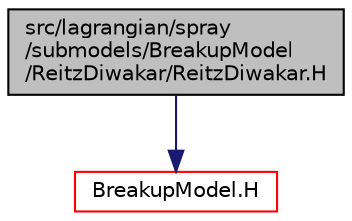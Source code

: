 digraph "src/lagrangian/spray/submodels/BreakupModel/ReitzDiwakar/ReitzDiwakar.H"
{
  bgcolor="transparent";
  edge [fontname="Helvetica",fontsize="10",labelfontname="Helvetica",labelfontsize="10"];
  node [fontname="Helvetica",fontsize="10",shape=record];
  Node1 [label="src/lagrangian/spray\l/submodels/BreakupModel\l/ReitzDiwakar/ReitzDiwakar.H",height=0.2,width=0.4,color="black", fillcolor="grey75", style="filled", fontcolor="black"];
  Node1 -> Node2 [color="midnightblue",fontsize="10",style="solid",fontname="Helvetica"];
  Node2 [label="BreakupModel.H",height=0.2,width=0.4,color="red",URL="$a07116.html"];
}
